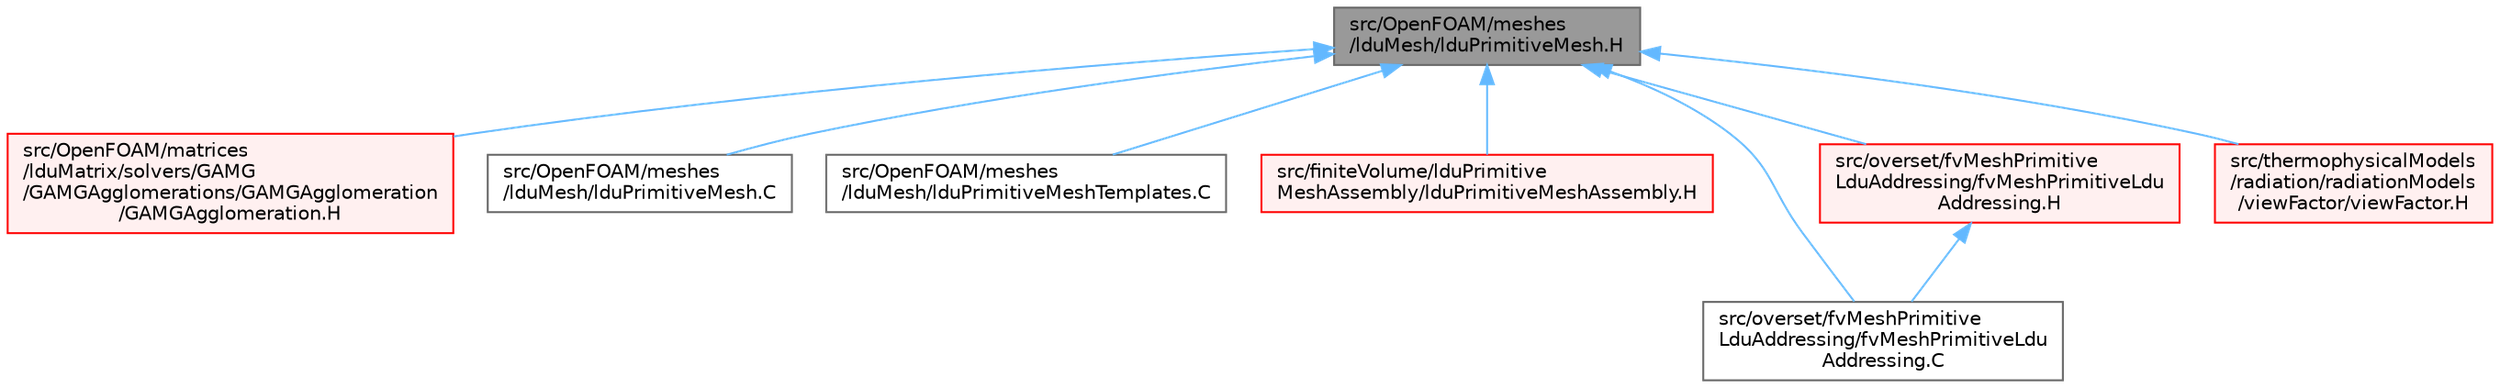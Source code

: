 digraph "src/OpenFOAM/meshes/lduMesh/lduPrimitiveMesh.H"
{
 // LATEX_PDF_SIZE
  bgcolor="transparent";
  edge [fontname=Helvetica,fontsize=10,labelfontname=Helvetica,labelfontsize=10];
  node [fontname=Helvetica,fontsize=10,shape=box,height=0.2,width=0.4];
  Node1 [id="Node000001",label="src/OpenFOAM/meshes\l/lduMesh/lduPrimitiveMesh.H",height=0.2,width=0.4,color="gray40", fillcolor="grey60", style="filled", fontcolor="black",tooltip=" "];
  Node1 -> Node2 [id="edge1_Node000001_Node000002",dir="back",color="steelblue1",style="solid",tooltip=" "];
  Node2 [id="Node000002",label="src/OpenFOAM/matrices\l/lduMatrix/solvers/GAMG\l/GAMGAgglomerations/GAMGAgglomeration\l/GAMGAgglomeration.H",height=0.2,width=0.4,color="red", fillcolor="#FFF0F0", style="filled",URL="$GAMGAgglomeration_8H.html",tooltip=" "];
  Node1 -> Node72 [id="edge2_Node000001_Node000072",dir="back",color="steelblue1",style="solid",tooltip=" "];
  Node72 [id="Node000072",label="src/OpenFOAM/meshes\l/lduMesh/lduPrimitiveMesh.C",height=0.2,width=0.4,color="grey40", fillcolor="white", style="filled",URL="$lduPrimitiveMesh_8C.html",tooltip=" "];
  Node1 -> Node84 [id="edge3_Node000001_Node000084",dir="back",color="steelblue1",style="solid",tooltip=" "];
  Node84 [id="Node000084",label="src/OpenFOAM/meshes\l/lduMesh/lduPrimitiveMeshTemplates.C",height=0.2,width=0.4,color="grey40", fillcolor="white", style="filled",URL="$lduPrimitiveMeshTemplates_8C.html",tooltip=" "];
  Node1 -> Node85 [id="edge4_Node000001_Node000085",dir="back",color="steelblue1",style="solid",tooltip=" "];
  Node85 [id="Node000085",label="src/finiteVolume/lduPrimitive\lMeshAssembly/lduPrimitiveMeshAssembly.H",height=0.2,width=0.4,color="red", fillcolor="#FFF0F0", style="filled",URL="$lduPrimitiveMeshAssembly_8H.html",tooltip=" "];
  Node1 -> Node584 [id="edge5_Node000001_Node000584",dir="back",color="steelblue1",style="solid",tooltip=" "];
  Node584 [id="Node000584",label="src/overset/fvMeshPrimitive\lLduAddressing/fvMeshPrimitiveLdu\lAddressing.C",height=0.2,width=0.4,color="grey40", fillcolor="white", style="filled",URL="$fvMeshPrimitiveLduAddressing_8C.html",tooltip=" "];
  Node1 -> Node585 [id="edge6_Node000001_Node000585",dir="back",color="steelblue1",style="solid",tooltip=" "];
  Node585 [id="Node000585",label="src/overset/fvMeshPrimitive\lLduAddressing/fvMeshPrimitiveLdu\lAddressing.H",height=0.2,width=0.4,color="red", fillcolor="#FFF0F0", style="filled",URL="$fvMeshPrimitiveLduAddressing_8H.html",tooltip=" "];
  Node585 -> Node584 [id="edge7_Node000585_Node000584",dir="back",color="steelblue1",style="solid",tooltip=" "];
  Node1 -> Node44 [id="edge8_Node000001_Node000044",dir="back",color="steelblue1",style="solid",tooltip=" "];
  Node44 [id="Node000044",label="src/thermophysicalModels\l/radiation/radiationModels\l/viewFactor/viewFactor.H",height=0.2,width=0.4,color="red", fillcolor="#FFF0F0", style="filled",URL="$viewFactor_8H.html",tooltip=" "];
}
